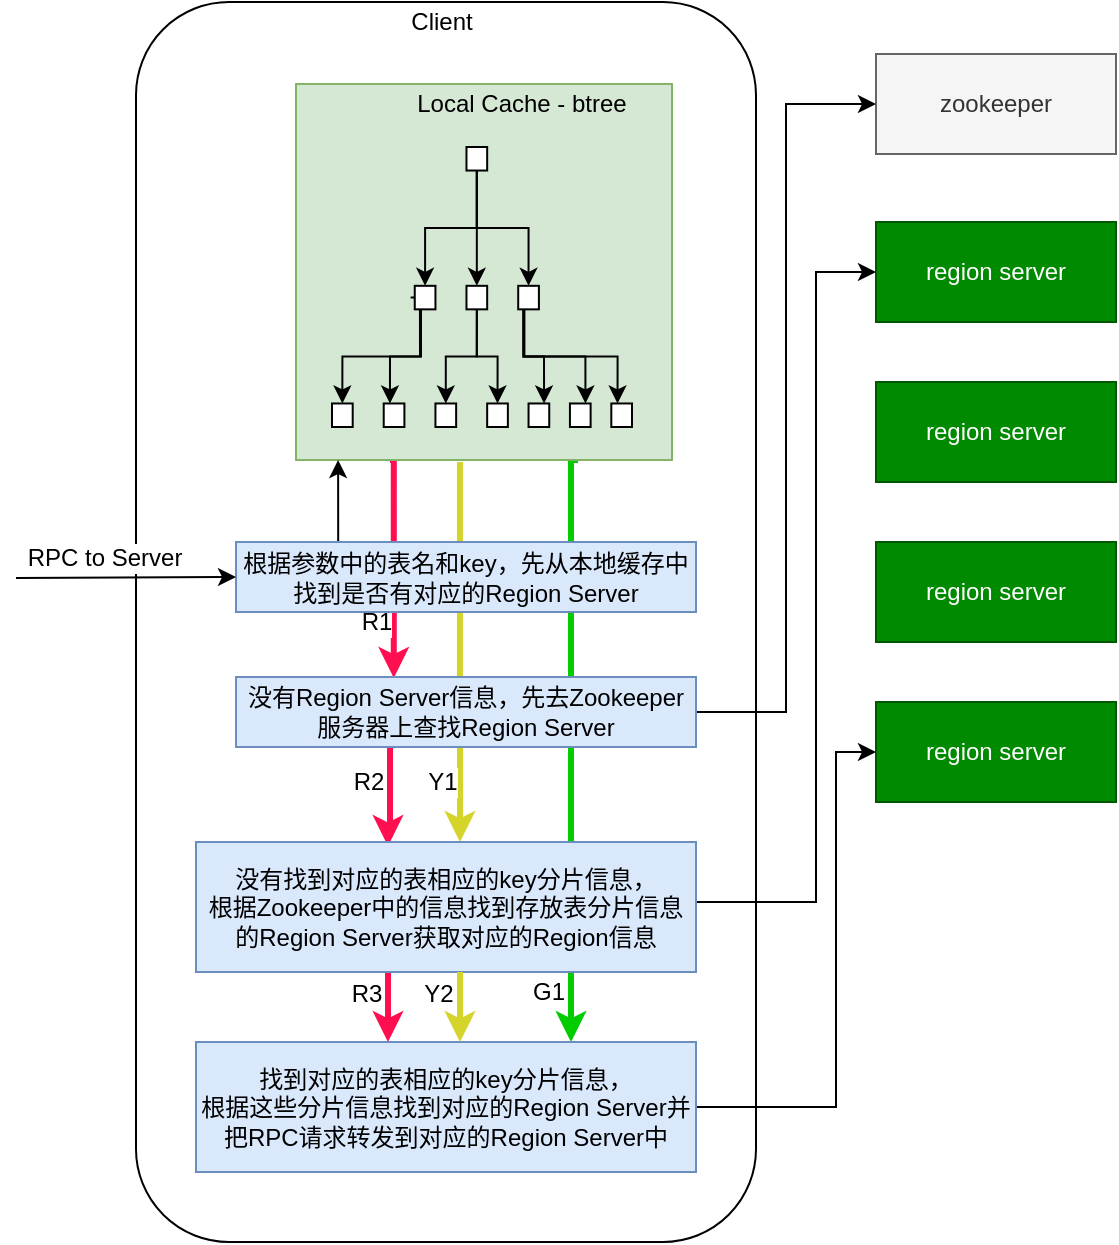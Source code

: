 <mxfile version="14.7.7" type="device"><diagram id="kpiOWaq8wZycR385rQQa" name="第 1 页"><mxGraphModel dx="811" dy="663" grid="1" gridSize="10" guides="1" tooltips="1" connect="1" arrows="1" fold="1" page="1" pageScale="1" pageWidth="827" pageHeight="1169" math="0" shadow="0"><root><mxCell id="0"/><mxCell id="1" parent="0"/><mxCell id="4" value="" style="rounded=1;whiteSpace=wrap;html=1;" parent="1" vertex="1"><mxGeometry x="80" y="40" width="310" height="620" as="geometry"/></mxCell><mxCell id="51" style="edgeStyle=orthogonalEdgeStyle;rounded=0;orthogonalLoop=1;jettySize=auto;html=1;exitX=0.25;exitY=1;exitDx=0;exitDy=0;entryX=0.343;entryY=0.014;entryDx=0;entryDy=0;entryPerimeter=0;strokeWidth=3;strokeColor=#FF0F4F;" parent="1" source="38" target="44" edge="1"><mxGeometry relative="1" as="geometry"><Array as="points"><mxPoint x="209" y="269"/></Array></mxGeometry></mxCell><mxCell id="57" value="R1" style="text;html=1;resizable=0;points=[];align=center;verticalAlign=middle;labelBackgroundColor=#ffffff;" parent="51" vertex="1" connectable="0"><mxGeometry x="0.568" y="-3" relative="1" as="geometry"><mxPoint x="-6" y="-4" as="offset"/></mxGeometry></mxCell><mxCell id="53" style="edgeStyle=orthogonalEdgeStyle;rounded=0;orthogonalLoop=1;jettySize=auto;html=1;exitX=0.436;exitY=1.005;exitDx=0;exitDy=0;strokeColor=#D4D42A;strokeWidth=3;exitPerimeter=0;entryX=0.528;entryY=0;entryDx=0;entryDy=0;entryPerimeter=0;" parent="1" source="38" target="47" edge="1"><mxGeometry relative="1" as="geometry"><mxPoint x="242" y="288" as="sourcePoint"/><mxPoint x="242" y="454" as="targetPoint"/></mxGeometry></mxCell><mxCell id="64" value="Y1" style="text;html=1;resizable=0;points=[];align=center;verticalAlign=middle;labelBackgroundColor=#ffffff;" parent="53" vertex="1" connectable="0"><mxGeometry x="0.663" y="-4" relative="1" as="geometry"><mxPoint x="-5" y="2" as="offset"/></mxGeometry></mxCell><mxCell id="56" style="edgeStyle=orthogonalEdgeStyle;rounded=0;orthogonalLoop=1;jettySize=auto;html=1;exitX=0.75;exitY=1;exitDx=0;exitDy=0;entryX=0.75;entryY=0;entryDx=0;entryDy=0;strokeColor=#00CC00;strokeWidth=3;" parent="1" source="38" target="55" edge="1"><mxGeometry relative="1" as="geometry"><Array as="points"><mxPoint x="298" y="269"/></Array></mxGeometry></mxCell><mxCell id="65" value="G1" style="text;html=1;resizable=0;points=[];align=center;verticalAlign=middle;labelBackgroundColor=#ffffff;" parent="56" vertex="1" connectable="0"><mxGeometry x="0.837" y="-2" relative="1" as="geometry"><mxPoint x="-9.5" y="-1" as="offset"/></mxGeometry></mxCell><mxCell id="38" value="" style="whiteSpace=wrap;html=1;aspect=fixed;fillColor=#d5e8d4;strokeColor=#82b366;" parent="1" vertex="1"><mxGeometry x="160" y="81" width="188" height="188" as="geometry"/></mxCell><mxCell id="3" value="Local Cache - btree" style="text;html=1;strokeColor=none;fillColor=none;align=center;verticalAlign=middle;whiteSpace=wrap;rounded=0;" parent="1" vertex="1"><mxGeometry x="218" y="81" width="110" height="20" as="geometry"/></mxCell><mxCell id="5" value="Client" style="text;html=1;strokeColor=none;fillColor=none;align=center;verticalAlign=middle;whiteSpace=wrap;rounded=0;" parent="1" vertex="1"><mxGeometry x="213" y="40" width="40" height="20" as="geometry"/></mxCell><mxCell id="6" value="zookeeper" style="rounded=0;whiteSpace=wrap;html=1;fillColor=#f5f5f5;strokeColor=#666666;fontColor=#333333;" parent="1" vertex="1"><mxGeometry x="450" y="66" width="120" height="50" as="geometry"/></mxCell><mxCell id="7" value="region server" style="rounded=0;whiteSpace=wrap;html=1;fillColor=#008a00;strokeColor=#005700;fontColor=#ffffff;" parent="1" vertex="1"><mxGeometry x="450" y="150" width="120" height="50" as="geometry"/></mxCell><mxCell id="8" value="region server" style="rounded=0;whiteSpace=wrap;html=1;fillColor=#008a00;strokeColor=#005700;fontColor=#ffffff;" parent="1" vertex="1"><mxGeometry x="450" y="230" width="120" height="50" as="geometry"/></mxCell><mxCell id="9" value="region server" style="rounded=0;whiteSpace=wrap;html=1;fillColor=#008a00;strokeColor=#005700;fontColor=#ffffff;" parent="1" vertex="1"><mxGeometry x="450" y="310" width="120" height="50" as="geometry"/></mxCell><mxCell id="10" value="region server" style="rounded=0;whiteSpace=wrap;html=1;fillColor=#008a00;strokeColor=#005700;fontColor=#ffffff;" parent="1" vertex="1"><mxGeometry x="450" y="390" width="120" height="50" as="geometry"/></mxCell><mxCell id="37" value="" style="group" parent="1" vertex="1" connectable="0"><mxGeometry x="178" y="112.5" width="150" height="140" as="geometry"/></mxCell><mxCell id="12" value="" style="whiteSpace=wrap;html=1;" parent="37" vertex="1"><mxGeometry x="67.241" width="10.345" height="11.765" as="geometry"/></mxCell><mxCell id="36" style="edgeStyle=orthogonalEdgeStyle;rounded=0;orthogonalLoop=1;jettySize=auto;html=1;exitX=0;exitY=0.5;exitDx=0;exitDy=0;entryX=0.5;entryY=0;entryDx=0;entryDy=0;" parent="37" edge="1"><mxGeometry relative="1" as="geometry"><mxPoint x="39.31" y="75.294" as="sourcePoint"/><mxPoint x="28.966" y="128.235" as="targetPoint"/><Array as="points"><mxPoint x="44.483" y="75.294"/><mxPoint x="44.483" y="104.706"/><mxPoint x="28.966" y="104.706"/></Array></mxGeometry></mxCell><mxCell id="13" value="" style="whiteSpace=wrap;html=1;" parent="37" vertex="1"><mxGeometry x="41.379" y="69.412" width="10.345" height="11.765" as="geometry"/></mxCell><mxCell id="14" value="" style="edgeStyle=elbowEdgeStyle;elbow=vertical;html=1;rounded=0;" parent="37" source="12" target="13" edge="1"><mxGeometry relative="1" as="geometry"/></mxCell><mxCell id="35" style="edgeStyle=orthogonalEdgeStyle;rounded=0;orthogonalLoop=1;jettySize=auto;html=1;exitX=0.5;exitY=1;exitDx=0;exitDy=0;entryX=0.5;entryY=0;entryDx=0;entryDy=0;" parent="37" edge="1"><mxGeometry relative="1" as="geometry"><mxPoint x="96.207" y="81.176" as="sourcePoint"/><mxPoint x="142.759" y="128.235" as="targetPoint"/><Array as="points"><mxPoint x="96.207" y="104.706"/><mxPoint x="142.759" y="104.706"/></Array></mxGeometry></mxCell><mxCell id="15" value="" style="whiteSpace=wrap;html=1;" parent="37" vertex="1"><mxGeometry x="93.103" y="69.412" width="10.345" height="11.765" as="geometry"/></mxCell><mxCell id="16" value="" style="edgeStyle=elbowEdgeStyle;elbow=vertical;html=1;rounded=0;" parent="37" source="12" target="15" edge="1"><mxGeometry relative="1" as="geometry"/></mxCell><mxCell id="17" value="" style="whiteSpace=wrap;html=1;" parent="37" vertex="1"><mxGeometry x="67.241" y="69.412" width="10.345" height="11.765" as="geometry"/></mxCell><mxCell id="18" style="edgeStyle=orthogonalEdgeStyle;rounded=0;orthogonalLoop=1;jettySize=auto;html=1;exitX=0.5;exitY=1;exitDx=0;exitDy=0;entryX=0.5;entryY=0;entryDx=0;entryDy=0;" parent="37" source="12" target="17" edge="1"><mxGeometry relative="1" as="geometry"/></mxCell><mxCell id="19" value="" style="whiteSpace=wrap;html=1;" parent="37" vertex="1"><mxGeometry x="25.862" y="128.235" width="10.345" height="11.765" as="geometry"/></mxCell><mxCell id="20" value="" style="whiteSpace=wrap;html=1;" parent="37" vertex="1"><mxGeometry x="51.724" y="128.235" width="10.345" height="11.765" as="geometry"/></mxCell><mxCell id="29" style="edgeStyle=orthogonalEdgeStyle;rounded=0;orthogonalLoop=1;jettySize=auto;html=1;exitX=0.5;exitY=1;exitDx=0;exitDy=0;entryX=0.5;entryY=0;entryDx=0;entryDy=0;" parent="37" source="17" target="20" edge="1"><mxGeometry relative="1" as="geometry"/></mxCell><mxCell id="21" value="" style="whiteSpace=wrap;html=1;" parent="37" vertex="1"><mxGeometry x="77.586" y="128.235" width="10.345" height="11.765" as="geometry"/></mxCell><mxCell id="31" style="edgeStyle=orthogonalEdgeStyle;rounded=0;orthogonalLoop=1;jettySize=auto;html=1;exitX=0.5;exitY=1;exitDx=0;exitDy=0;entryX=0.5;entryY=0;entryDx=0;entryDy=0;" parent="37" source="17" target="21" edge="1"><mxGeometry relative="1" as="geometry"/></mxCell><mxCell id="22" value="" style="whiteSpace=wrap;html=1;" parent="37" vertex="1"><mxGeometry x="98.276" y="128.235" width="10.345" height="11.765" as="geometry"/></mxCell><mxCell id="32" style="edgeStyle=orthogonalEdgeStyle;rounded=0;orthogonalLoop=1;jettySize=auto;html=1;exitX=0.25;exitY=1;exitDx=0;exitDy=0;entryX=0.75;entryY=0;entryDx=0;entryDy=0;" parent="37" source="15" target="22" edge="1"><mxGeometry relative="1" as="geometry"/></mxCell><mxCell id="23" value="" style="whiteSpace=wrap;html=1;" parent="37" vertex="1"><mxGeometry x="118.966" y="128.235" width="10.345" height="11.765" as="geometry"/></mxCell><mxCell id="24" value="" style="whiteSpace=wrap;html=1;" parent="37" vertex="1"><mxGeometry x="139.655" y="128.235" width="10.345" height="11.765" as="geometry"/></mxCell><mxCell id="25" value="" style="whiteSpace=wrap;html=1;" parent="37" vertex="1"><mxGeometry y="128.235" width="10.345" height="11.765" as="geometry"/></mxCell><mxCell id="33" style="edgeStyle=orthogonalEdgeStyle;rounded=0;orthogonalLoop=1;jettySize=auto;html=1;exitX=0.25;exitY=1;exitDx=0;exitDy=0;entryX=0.75;entryY=0;entryDx=0;entryDy=0;" parent="37" source="15" target="23" edge="1"><mxGeometry relative="1" as="geometry"/></mxCell><mxCell id="27" style="edgeStyle=orthogonalEdgeStyle;rounded=0;orthogonalLoop=1;jettySize=auto;html=1;exitX=0.25;exitY=1;exitDx=0;exitDy=0;entryX=0.5;entryY=0;entryDx=0;entryDy=0;" parent="37" source="13" target="25" edge="1"><mxGeometry relative="1" as="geometry"/></mxCell><mxCell id="43" style="edgeStyle=orthogonalEdgeStyle;rounded=0;orthogonalLoop=1;jettySize=auto;html=1;exitX=0.25;exitY=0;exitDx=0;exitDy=0;entryX=0.112;entryY=1;entryDx=0;entryDy=0;entryPerimeter=0;" parent="1" source="40" target="38" edge="1"><mxGeometry relative="1" as="geometry"><Array as="points"><mxPoint x="181" y="310"/></Array></mxGeometry></mxCell><mxCell id="40" value="根据参数中的表名和key，先从本地缓存中找到是否有对应的Region Server" style="text;html=1;strokeColor=#6c8ebf;fillColor=#dae8fc;align=center;verticalAlign=middle;whiteSpace=wrap;rounded=0;" parent="1" vertex="1"><mxGeometry x="130" y="310" width="230" height="35" as="geometry"/></mxCell><mxCell id="41" value="" style="endArrow=classic;html=1;entryX=0;entryY=0.5;entryDx=0;entryDy=0;" parent="1" target="40" edge="1"><mxGeometry width="50" height="50" relative="1" as="geometry"><mxPoint x="20" y="328" as="sourcePoint"/><mxPoint x="80" y="300" as="targetPoint"/></mxGeometry></mxCell><mxCell id="42" value="RPC to Server" style="text;html=1;resizable=0;points=[];align=center;verticalAlign=middle;labelBackgroundColor=#ffffff;" parent="41" vertex="1" connectable="0"><mxGeometry x="-0.22" y="1" relative="1" as="geometry"><mxPoint x="1" y="-9" as="offset"/></mxGeometry></mxCell><mxCell id="45" style="edgeStyle=orthogonalEdgeStyle;rounded=0;orthogonalLoop=1;jettySize=auto;html=1;exitX=1;exitY=0.5;exitDx=0;exitDy=0;entryX=0;entryY=0.5;entryDx=0;entryDy=0;" parent="1" source="44" target="6" edge="1"><mxGeometry relative="1" as="geometry"/></mxCell><mxCell id="54" style="edgeStyle=orthogonalEdgeStyle;rounded=0;orthogonalLoop=1;jettySize=auto;html=1;strokeColor=#FF0F4F;strokeWidth=3;entryX=0.384;entryY=0.031;entryDx=0;entryDy=0;entryPerimeter=0;" parent="1" target="47" edge="1"><mxGeometry relative="1" as="geometry"><mxPoint x="207" y="408" as="sourcePoint"/><mxPoint x="207" y="450" as="targetPoint"/><Array as="points"><mxPoint x="207" y="456"/></Array></mxGeometry></mxCell><mxCell id="59" value="R2" style="text;html=1;resizable=0;points=[];align=center;verticalAlign=middle;labelBackgroundColor=#ffffff;" parent="54" vertex="1" connectable="0"><mxGeometry x="0.782" y="-26" relative="1" as="geometry"><mxPoint x="16" y="-26" as="offset"/></mxGeometry></mxCell><mxCell id="44" value="没有Region Server信息，先去Zookeeper服务器上查找Region Server" style="text;html=1;strokeColor=#6c8ebf;fillColor=#dae8fc;align=center;verticalAlign=middle;whiteSpace=wrap;rounded=0;" parent="1" vertex="1"><mxGeometry x="130" y="377.5" width="230" height="35" as="geometry"/></mxCell><mxCell id="50" style="edgeStyle=orthogonalEdgeStyle;rounded=0;orthogonalLoop=1;jettySize=auto;html=1;exitX=1;exitY=0.5;exitDx=0;exitDy=0;entryX=0;entryY=0.5;entryDx=0;entryDy=0;" parent="1" source="47" target="7" edge="1"><mxGeometry relative="1" as="geometry"><Array as="points"><mxPoint x="360" y="490"/><mxPoint x="420" y="490"/><mxPoint x="420" y="175"/></Array></mxGeometry></mxCell><mxCell id="60" style="edgeStyle=orthogonalEdgeStyle;rounded=0;orthogonalLoop=1;jettySize=auto;html=1;exitX=0.25;exitY=1;exitDx=0;exitDy=0;entryX=0.25;entryY=0;entryDx=0;entryDy=0;strokeColor=#FF0F4F;strokeWidth=3;" parent="1" edge="1"><mxGeometry relative="1" as="geometry"><mxPoint x="206" y="525" as="sourcePoint"/><mxPoint x="206" y="560" as="targetPoint"/></mxGeometry></mxCell><mxCell id="61" value="R3" style="text;html=1;resizable=0;points=[];align=center;verticalAlign=middle;labelBackgroundColor=#ffffff;" parent="60" vertex="1" connectable="0"><mxGeometry x="-0.371" y="-3" relative="1" as="geometry"><mxPoint x="-8" as="offset"/></mxGeometry></mxCell><mxCell id="47" value="没有找到对应的表相应的key分片信息，&lt;br&gt;根据Zookeeper中的信息找到存放表分片信息的Region Server获取对应的Region信息" style="text;html=1;strokeColor=#6c8ebf;fillColor=#dae8fc;align=center;verticalAlign=middle;whiteSpace=wrap;rounded=0;" parent="1" vertex="1"><mxGeometry x="110" y="460" width="250" height="65" as="geometry"/></mxCell><mxCell id="66" style="edgeStyle=orthogonalEdgeStyle;rounded=0;orthogonalLoop=1;jettySize=auto;html=1;exitX=1;exitY=0.5;exitDx=0;exitDy=0;entryX=0;entryY=0.5;entryDx=0;entryDy=0;strokeColor=#000000;strokeWidth=1;" parent="1" source="55" target="10" edge="1"><mxGeometry relative="1" as="geometry"><Array as="points"><mxPoint x="430" y="593"/><mxPoint x="430" y="415"/></Array></mxGeometry></mxCell><mxCell id="55" value="找到对应的表相应的key分片信息，&lt;br&gt;根据这些分片信息找到对应的Region Server并把RPC请求转发到对应的Region Server中" style="text;html=1;strokeColor=#6c8ebf;fillColor=#dae8fc;align=center;verticalAlign=middle;whiteSpace=wrap;rounded=0;" parent="1" vertex="1"><mxGeometry x="110" y="560" width="250" height="65" as="geometry"/></mxCell><mxCell id="62" style="edgeStyle=orthogonalEdgeStyle;rounded=0;orthogonalLoop=1;jettySize=auto;html=1;exitX=0.25;exitY=1;exitDx=0;exitDy=0;entryX=0.25;entryY=0;entryDx=0;entryDy=0;strokeColor=#D4D42A;strokeWidth=3;" parent="1" edge="1"><mxGeometry relative="1" as="geometry"><mxPoint x="242" y="525" as="sourcePoint"/><mxPoint x="242" y="560" as="targetPoint"/></mxGeometry></mxCell><mxCell id="63" value="Y2" style="text;html=1;resizable=0;points=[];align=center;verticalAlign=middle;labelBackgroundColor=#ffffff;" parent="62" vertex="1" connectable="0"><mxGeometry x="-0.371" y="-3" relative="1" as="geometry"><mxPoint x="-8" as="offset"/></mxGeometry></mxCell></root></mxGraphModel></diagram></mxfile>